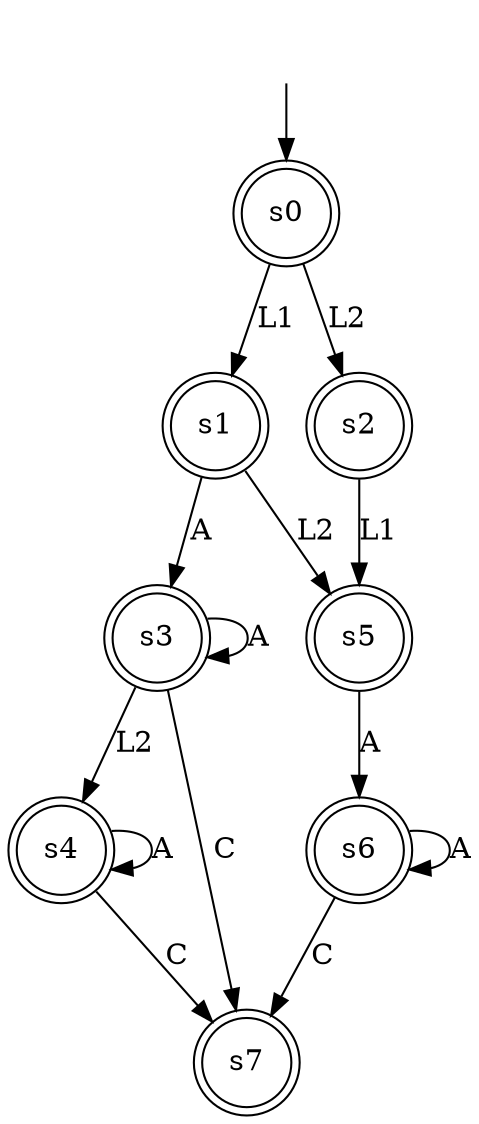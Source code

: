 digraph "output/spec_dfa" {
s0 [label=s0, shape=doublecircle];
s1 [label=s1, shape=doublecircle];
s2 [label=s2, shape=doublecircle];
s3 [label=s3, shape=doublecircle];
s4 [label=s4, shape=doublecircle];
s5 [label=s5, shape=doublecircle];
s6 [label=s6, shape=doublecircle];
s7 [label=s7, shape=doublecircle];
s0 -> s1  [label=L1];
s0 -> s2  [label=L2];
s1 -> s3  [label=A];
s3 -> s3  [label=A];
s3 -> s4  [label=L2];
s4 -> s4  [label=A];
s2 -> s5 [label=L1];
s5 -> s6  [label=A];
s6 -> s6  [label=A];
s4 -> s7  [label=C];
s6 -> s7  [label=C];
s3 -> s7  [label=C];
s1 -> s5  [label=L2];

__start0 [label="", shape=none];
__start0 -> s0  [label=""];
}
